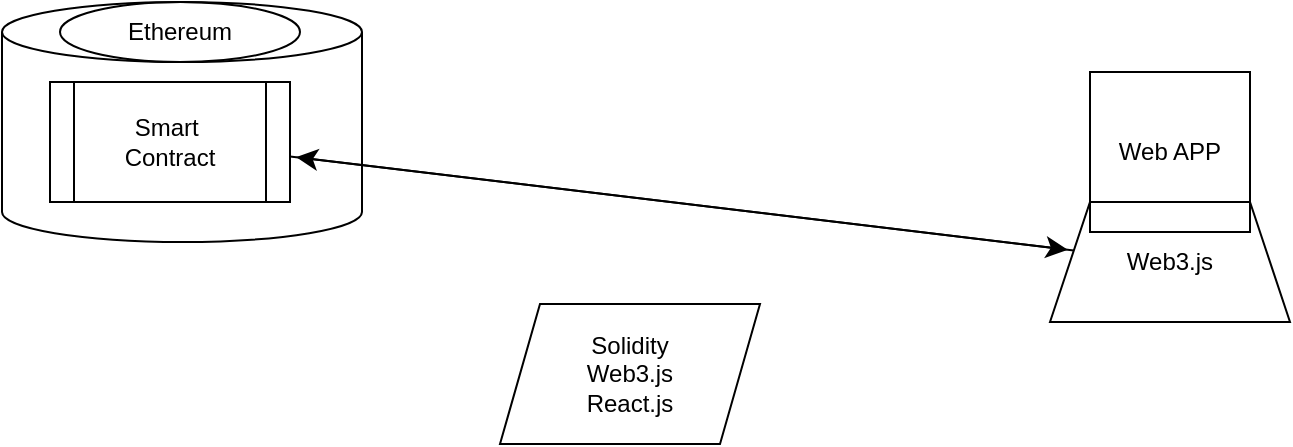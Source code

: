 <mxfile>
    <diagram id="Y7CRXcJOlXC69J3U59ol" name="Page-1">
        <mxGraphModel dx="756" dy="524" grid="1" gridSize="10" guides="1" tooltips="1" connect="1" arrows="1" fold="1" page="1" pageScale="1" pageWidth="850" pageHeight="1100" math="0" shadow="0">
            <root>
                <mxCell id="0"/>
                <mxCell id="1" parent="0"/>
                <mxCell id="2" value="Web APP" style="whiteSpace=wrap;html=1;aspect=fixed;fillColor=none;" parent="1" vertex="1">
                    <mxGeometry x="640" y="85" width="80" height="80" as="geometry"/>
                </mxCell>
                <mxCell id="7" style="edgeStyle=none;html=1;endSize=8;targetPerimeterSpacing=3;" parent="1" source="4" target="5" edge="1">
                    <mxGeometry relative="1" as="geometry"/>
                </mxCell>
                <mxCell id="4" value="Smart&amp;nbsp;&lt;br&gt;Contract" style="shape=process;whiteSpace=wrap;html=1;backgroundOutline=1;fillColor=none;" parent="1" vertex="1">
                    <mxGeometry x="120" y="90" width="120" height="60" as="geometry"/>
                </mxCell>
                <mxCell id="8" style="edgeStyle=none;html=1;endSize=8;targetPerimeterSpacing=3;" parent="1" source="5" target="4" edge="1">
                    <mxGeometry relative="1" as="geometry"/>
                </mxCell>
                <mxCell id="5" value="Web3.js" style="shape=trapezoid;perimeter=trapezoidPerimeter;whiteSpace=wrap;html=1;fixedSize=1;fillColor=none;" parent="1" vertex="1">
                    <mxGeometry x="620" y="150" width="120" height="60" as="geometry"/>
                </mxCell>
                <mxCell id="10" value="" style="shape=cylinder3;whiteSpace=wrap;html=1;boundedLbl=1;backgroundOutline=1;size=15;fillColor=none;" parent="1" vertex="1">
                    <mxGeometry x="96" y="50" width="180" height="120" as="geometry"/>
                </mxCell>
                <mxCell id="11" value="Ethereum" style="ellipse;whiteSpace=wrap;html=1;fillColor=none;" parent="1" vertex="1">
                    <mxGeometry x="125" y="50" width="120" height="30" as="geometry"/>
                </mxCell>
                <mxCell id="12" value="Solidity&lt;br&gt;Web3.js&lt;br&gt;React.js&lt;br&gt;" style="shape=parallelogram;perimeter=parallelogramPerimeter;whiteSpace=wrap;html=1;fixedSize=1;fillColor=none;" parent="1" vertex="1">
                    <mxGeometry x="345" y="201" width="130" height="70" as="geometry"/>
                </mxCell>
            </root>
        </mxGraphModel>
    </diagram>
</mxfile>